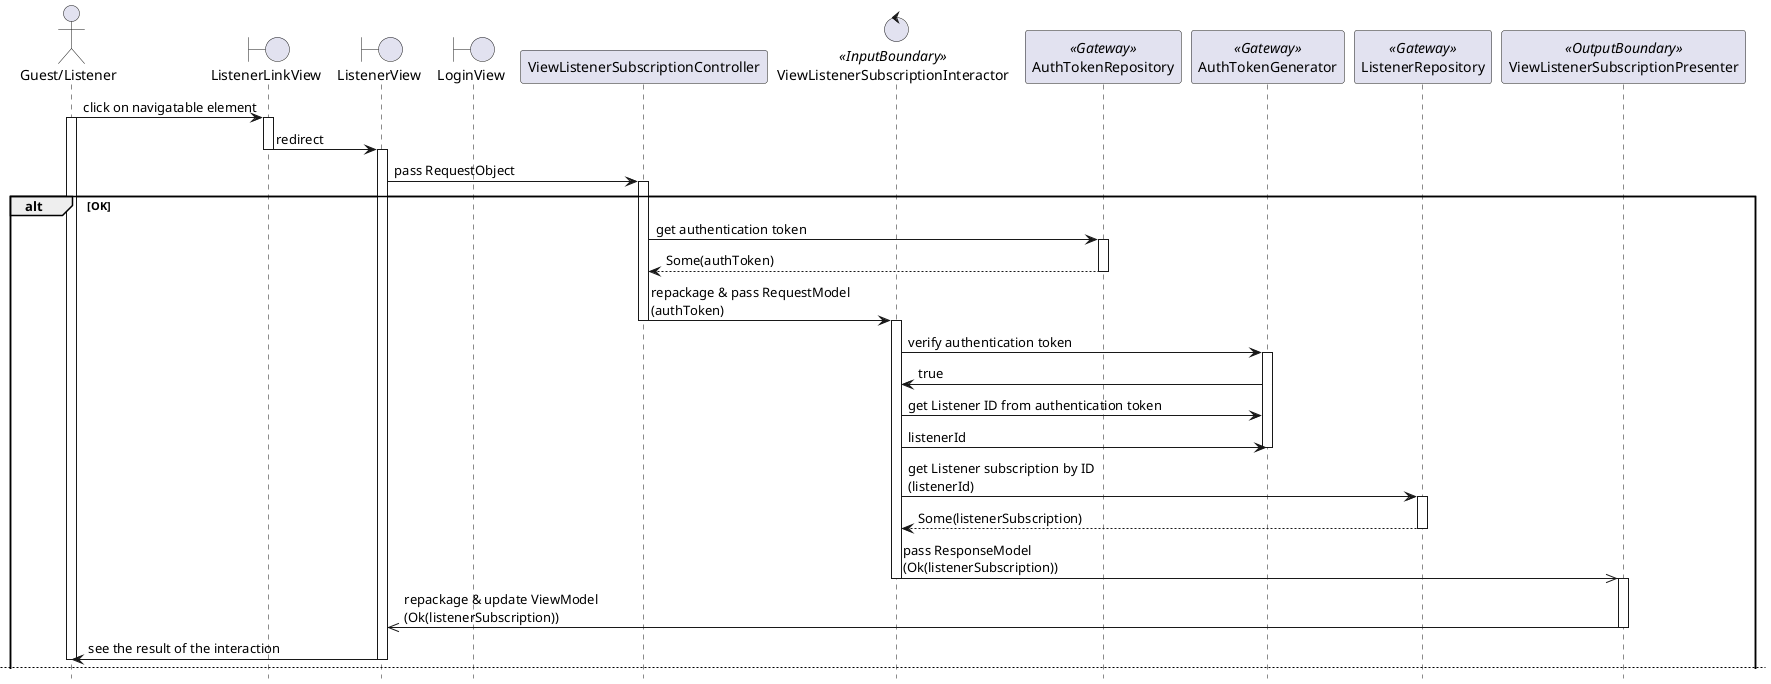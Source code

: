 @startuml

hide footbox
skinparam BackgroundColor transparent

actor "Guest/Listener"
boundary ListenerLinkView
boundary ListenerView
boundary LoginView
participant ViewListenerSubscriptionController
control ViewListenerSubscriptionInteractor <<InputBoundary>>
participant AuthTokenRepository <<Gateway>>
participant AuthTokenGenerator <<Gateway>>
participant ListenerRepository <<Gateway>>
participant ViewListenerSubscriptionPresenter <<OutputBoundary>>

"Guest/Listener" -> ListenerLinkView: click on navigatable element
activate "Guest/Listener"
activate ListenerLinkView

ListenerLinkView -> ListenerView: redirect
deactivate ListenerLinkView
activate ListenerView

ListenerView -> ViewListenerSubscriptionController: pass RequestObject
activate ViewListenerSubscriptionController
    
alt OK
    ViewListenerSubscriptionController -> AuthTokenRepository: get authentication token
    activate AuthTokenRepository
    return Some(authToken)
    deactivate AuthTokenRepository

    ViewListenerSubscriptionController -> ViewListenerSubscriptionInteractor: repackage & pass RequestModel\n(authToken)
    deactivate ViewListenerSubscriptionController
    activate ViewListenerSubscriptionInteractor

    ViewListenerSubscriptionInteractor -> AuthTokenGenerator: verify authentication token
    activate AuthTokenGenerator
    ViewListenerSubscriptionInteractor <- AuthTokenGenerator: true
    ViewListenerSubscriptionInteractor -> AuthTokenGenerator: get Listener ID from authentication token
    ViewListenerSubscriptionInteractor -> AuthTokenGenerator: listenerId
    deactivate AuthTokenGenerator

    ViewListenerSubscriptionInteractor -> ListenerRepository: get Listener subscription by ID\n(listenerId)
    activate ListenerRepository
    return Some(listenerSubscription)
    deactivate ListenerRepository

    ViewListenerSubscriptionInteractor ->> ViewListenerSubscriptionPresenter: pass ResponseModel\n(Ok(listenerSubscription))
    deactivate ViewListenerSubscriptionInteractor
    activate ViewListenerSubscriptionPresenter

    ViewListenerSubscriptionPresenter ->> ListenerView: repackage & update ViewModel\n(Ok(listenerSubscription))
    deactivate ViewListenerSubscriptionPresenter

    ListenerView -> "Guest/Listener": see the result of the interaction
    deactivate ListenerView
    deactivate "Guest/Listener"
    
    newpage

else Error: Authentication token not found
    ViewListenerSubscriptionController -> AuthTokenRepository: get authentication token
    activate ViewListenerSubscriptionController
    activate "Guest/Listener"
    activate ListenerView
    activate AuthTokenRepository
    return None
    deactivate AuthTokenRepository

    ViewListenerSubscriptionController -> LoginView: redirect
    deactivate ListenerView
    deactivate ViewListenerSubscriptionController
    activate LoginView

    LoginView -> "Guest/Listener": see the result of the interaction
    deactivate LoginView
    deactivate "Guest/Listener"
    
else Error: Authentication token invalid
    ViewListenerSubscriptionController -> AuthTokenRepository: get authentication token
    activate ViewListenerSubscriptionController
    activate "Guest/Listener"
    activate ListenerView
    activate AuthTokenRepository
    return Some(authToken)
    deactivate AuthTokenRepository

    ViewListenerSubscriptionController -> ViewListenerSubscriptionInteractor: repackage & pass RequestModel\n(authToken, listenerId)
    deactivate ViewListenerSubscriptionController
    activate ViewListenerSubscriptionInteractor

    ViewListenerSubscriptionInteractor -> AuthTokenGenerator: verify authentication token
    activate AuthTokenGenerator
    return false
    deactivate AuthTokenGenerator

    ViewListenerSubscriptionInteractor ->> ViewListenerSubscriptionPresenter: pass ResponseModel\n(Err(AuthTokenInvalid))
    deactivate ViewListenerSubscriptionInteractor
    activate ViewListenerSubscriptionPresenter

    ViewListenerSubscriptionPresenter ->> ListenerView: repackage & update ViewModel\n(Err(AuthTokenInvalid))
    deactivate ViewListenerSubscriptionPresenter

    ListenerView -> LoginView: redirect
    deactivate ListenerView
    activate LoginView

    LoginView -> "Guest/Listener": see the result of the interaction
    deactivate LoginView
    deactivate "Guest/Listener"
    newpage

else Error: Listener not found
    ViewListenerSubscriptionController -> AuthTokenRepository: get authentication token
    activate ViewListenerSubscriptionController
    activate "Guest/Listener"
    activate ListenerView
    activate AuthTokenRepository
    return Some(authToken)
    deactivate AuthTokenRepository

    ViewListenerSubscriptionController -> ViewListenerSubscriptionInteractor: repackage & pass RequestModel\n(authToken, listenerId)
    deactivate ViewListenerSubscriptionController
    activate ViewListenerSubscriptionInteractor

    ViewListenerSubscriptionInteractor -> AuthTokenGenerator: verify authentication token
    activate AuthTokenGenerator
    return true
    deactivate AuthTokenGenerator

    ViewListenerSubscriptionInteractor -> ListenerRepository: get Listener subscription by ID\n(listenerId)
    activate ListenerRepository
    return None
    deactivate ListenerRepository

    ViewListenerSubscriptionInteractor ->> ViewListenerSubscriptionPresenter: pass ResponseModel\n(Err(ListenerNotFound))
    deactivate ViewListenerSubscriptionInteractor
    activate ViewListenerSubscriptionPresenter

    ViewListenerSubscriptionPresenter ->> ListenerView: repackage & update ViewModel\n(Err(ListenerNotFound))
    deactivate ViewListenerSubscriptionPresenter

    ListenerView -> "Guest/Listener": see the result of the interaction
    deactivate ListenerView
    deactivate "Guest/Listener"
    
end

@enduml
